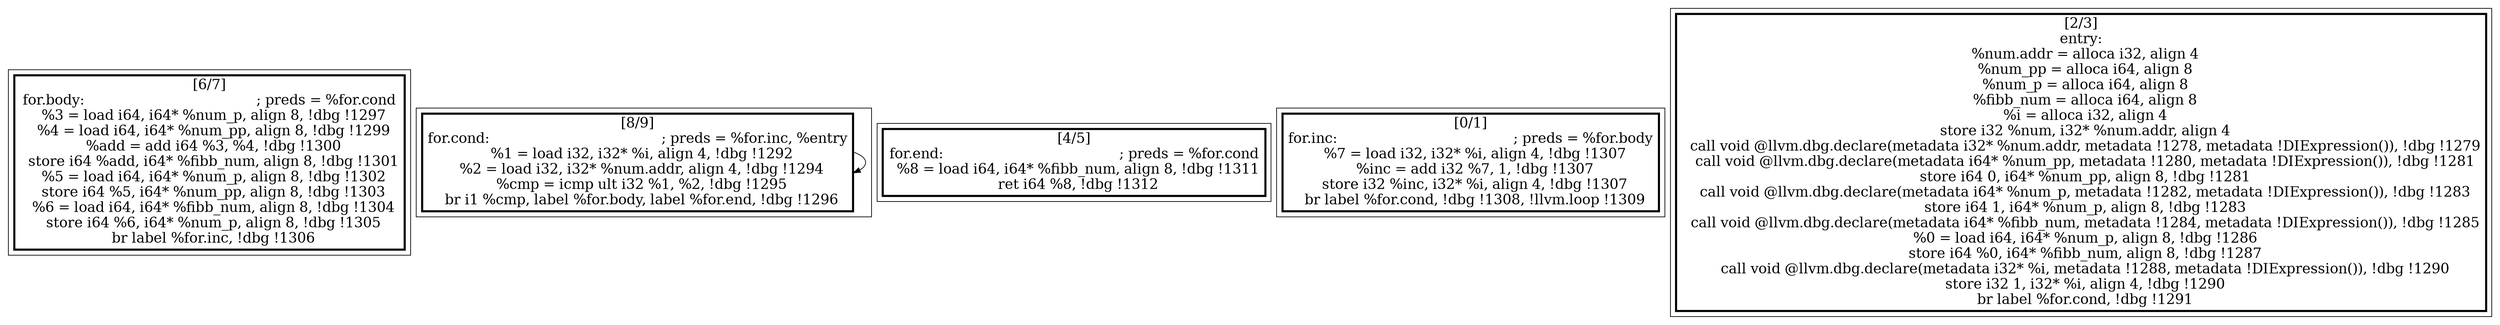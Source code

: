 
digraph G {





subgraph cluster4 {


node24 [penwidth=3.0,fontsize=20,shape=rectangle,label="[6/7]
for.body:                                         ; preds = %for.cond
  %3 = load i64, i64* %num_p, align 8, !dbg !1297
  %4 = load i64, i64* %num_pp, align 8, !dbg !1299
  %add = add i64 %3, %4, !dbg !1300
  store i64 %add, i64* %fibb_num, align 8, !dbg !1301
  %5 = load i64, i64* %num_p, align 8, !dbg !1302
  store i64 %5, i64* %num_pp, align 8, !dbg !1303
  %6 = load i64, i64* %fibb_num, align 8, !dbg !1304
  store i64 %6, i64* %num_p, align 8, !dbg !1305
  br label %for.inc, !dbg !1306
" ]



}

subgraph cluster3 {


node23 [penwidth=3.0,fontsize=20,shape=rectangle,label="[8/9]
for.cond:                                         ; preds = %for.inc, %entry
  %1 = load i32, i32* %i, align 4, !dbg !1292
  %2 = load i32, i32* %num.addr, align 4, !dbg !1294
  %cmp = icmp ult i32 %1, %2, !dbg !1295
  br i1 %cmp, label %for.body, label %for.end, !dbg !1296
" ]

node23->node23 [ ]


}

subgraph cluster2 {


node22 [penwidth=3.0,fontsize=20,shape=rectangle,label="[4/5]
for.end:                                          ; preds = %for.cond
  %8 = load i64, i64* %fibb_num, align 8, !dbg !1311
  ret i64 %8, !dbg !1312
" ]



}

subgraph cluster0 {


node20 [penwidth=3.0,fontsize=20,shape=rectangle,label="[0/1]
for.inc:                                          ; preds = %for.body
  %7 = load i32, i32* %i, align 4, !dbg !1307
  %inc = add i32 %7, 1, !dbg !1307
  store i32 %inc, i32* %i, align 4, !dbg !1307
  br label %for.cond, !dbg !1308, !llvm.loop !1309
" ]



}

subgraph cluster1 {


node21 [penwidth=3.0,fontsize=20,shape=rectangle,label="[2/3]
entry:
  %num.addr = alloca i32, align 4
  %num_pp = alloca i64, align 8
  %num_p = alloca i64, align 8
  %fibb_num = alloca i64, align 8
  %i = alloca i32, align 4
  store i32 %num, i32* %num.addr, align 4
  call void @llvm.dbg.declare(metadata i32* %num.addr, metadata !1278, metadata !DIExpression()), !dbg !1279
  call void @llvm.dbg.declare(metadata i64* %num_pp, metadata !1280, metadata !DIExpression()), !dbg !1281
  store i64 0, i64* %num_pp, align 8, !dbg !1281
  call void @llvm.dbg.declare(metadata i64* %num_p, metadata !1282, metadata !DIExpression()), !dbg !1283
  store i64 1, i64* %num_p, align 8, !dbg !1283
  call void @llvm.dbg.declare(metadata i64* %fibb_num, metadata !1284, metadata !DIExpression()), !dbg !1285
  %0 = load i64, i64* %num_p, align 8, !dbg !1286
  store i64 %0, i64* %fibb_num, align 8, !dbg !1287
  call void @llvm.dbg.declare(metadata i32* %i, metadata !1288, metadata !DIExpression()), !dbg !1290
  store i32 1, i32* %i, align 4, !dbg !1290
  br label %for.cond, !dbg !1291
" ]



}

}
